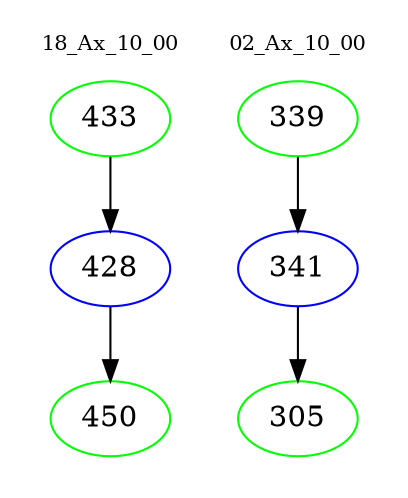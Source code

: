 digraph{
subgraph cluster_0 {
color = white
label = "18_Ax_10_00";
fontsize=10;
T0_433 [label="433", color="green"]
T0_433 -> T0_428 [color="black"]
T0_428 [label="428", color="blue"]
T0_428 -> T0_450 [color="black"]
T0_450 [label="450", color="green"]
}
subgraph cluster_1 {
color = white
label = "02_Ax_10_00";
fontsize=10;
T1_339 [label="339", color="green"]
T1_339 -> T1_341 [color="black"]
T1_341 [label="341", color="blue"]
T1_341 -> T1_305 [color="black"]
T1_305 [label="305", color="green"]
}
}
